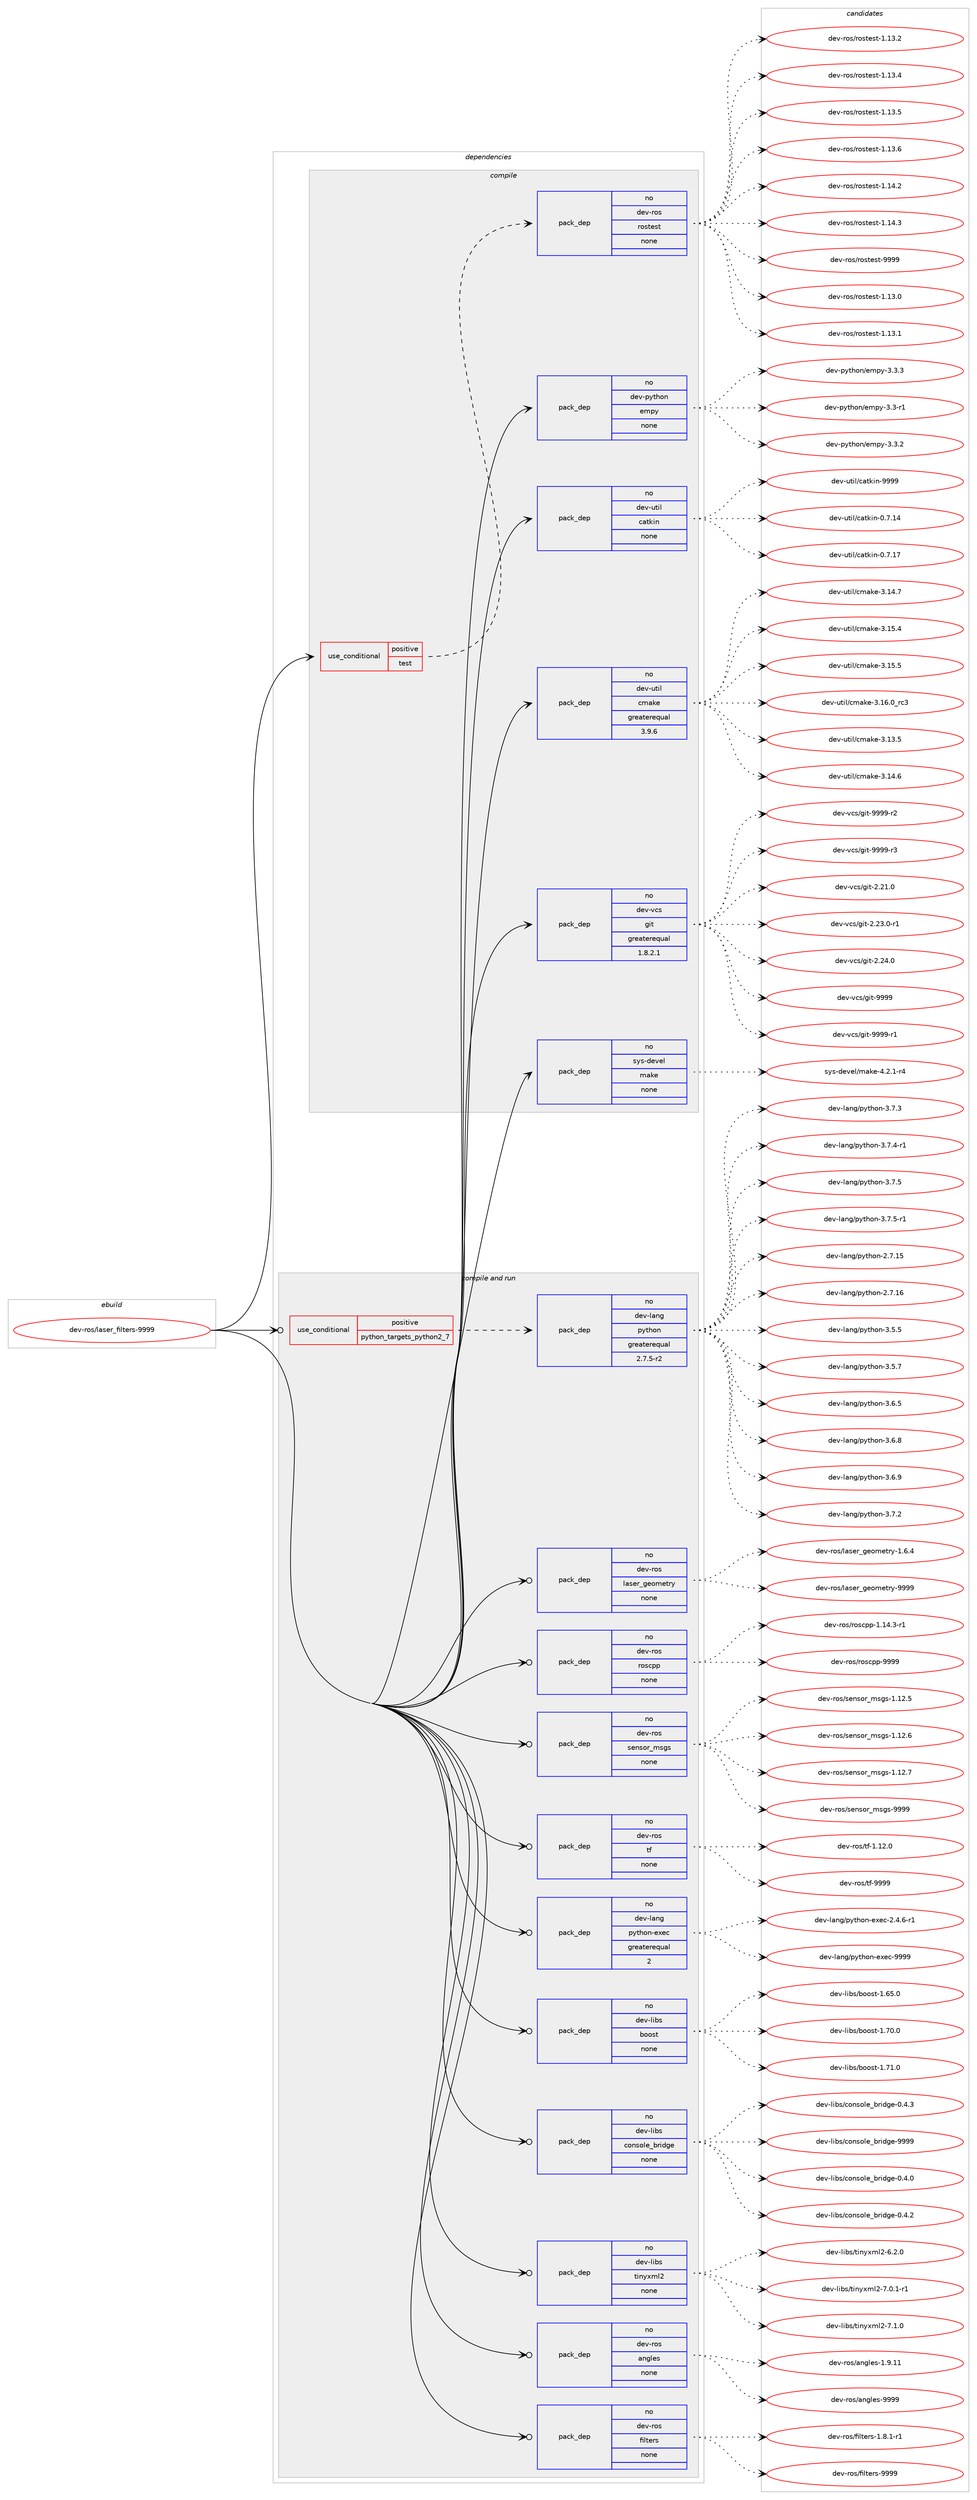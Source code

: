 digraph prolog {

# *************
# Graph options
# *************

newrank=true;
concentrate=true;
compound=true;
graph [rankdir=LR,fontname=Helvetica,fontsize=10,ranksep=1.5];#, ranksep=2.5, nodesep=0.2];
edge  [arrowhead=vee];
node  [fontname=Helvetica,fontsize=10];

# **********
# The ebuild
# **********

subgraph cluster_leftcol {
color=gray;
rank=same;
label=<<i>ebuild</i>>;
id [label="dev-ros/laser_filters-9999", color=red, width=4, href="../dev-ros/laser_filters-9999.svg"];
}

# ****************
# The dependencies
# ****************

subgraph cluster_midcol {
color=gray;
label=<<i>dependencies</i>>;
subgraph cluster_compile {
fillcolor="#eeeeee";
style=filled;
label=<<i>compile</i>>;
subgraph cond153705 {
dependency655417 [label=<<TABLE BORDER="0" CELLBORDER="1" CELLSPACING="0" CELLPADDING="4"><TR><TD ROWSPAN="3" CELLPADDING="10">use_conditional</TD></TR><TR><TD>positive</TD></TR><TR><TD>test</TD></TR></TABLE>>, shape=none, color=red];
subgraph pack489806 {
dependency655418 [label=<<TABLE BORDER="0" CELLBORDER="1" CELLSPACING="0" CELLPADDING="4" WIDTH="220"><TR><TD ROWSPAN="6" CELLPADDING="30">pack_dep</TD></TR><TR><TD WIDTH="110">no</TD></TR><TR><TD>dev-ros</TD></TR><TR><TD>rostest</TD></TR><TR><TD>none</TD></TR><TR><TD></TD></TR></TABLE>>, shape=none, color=blue];
}
dependency655417:e -> dependency655418:w [weight=20,style="dashed",arrowhead="vee"];
}
id:e -> dependency655417:w [weight=20,style="solid",arrowhead="vee"];
subgraph pack489807 {
dependency655419 [label=<<TABLE BORDER="0" CELLBORDER="1" CELLSPACING="0" CELLPADDING="4" WIDTH="220"><TR><TD ROWSPAN="6" CELLPADDING="30">pack_dep</TD></TR><TR><TD WIDTH="110">no</TD></TR><TR><TD>dev-python</TD></TR><TR><TD>empy</TD></TR><TR><TD>none</TD></TR><TR><TD></TD></TR></TABLE>>, shape=none, color=blue];
}
id:e -> dependency655419:w [weight=20,style="solid",arrowhead="vee"];
subgraph pack489808 {
dependency655420 [label=<<TABLE BORDER="0" CELLBORDER="1" CELLSPACING="0" CELLPADDING="4" WIDTH="220"><TR><TD ROWSPAN="6" CELLPADDING="30">pack_dep</TD></TR><TR><TD WIDTH="110">no</TD></TR><TR><TD>dev-util</TD></TR><TR><TD>catkin</TD></TR><TR><TD>none</TD></TR><TR><TD></TD></TR></TABLE>>, shape=none, color=blue];
}
id:e -> dependency655420:w [weight=20,style="solid",arrowhead="vee"];
subgraph pack489809 {
dependency655421 [label=<<TABLE BORDER="0" CELLBORDER="1" CELLSPACING="0" CELLPADDING="4" WIDTH="220"><TR><TD ROWSPAN="6" CELLPADDING="30">pack_dep</TD></TR><TR><TD WIDTH="110">no</TD></TR><TR><TD>dev-util</TD></TR><TR><TD>cmake</TD></TR><TR><TD>greaterequal</TD></TR><TR><TD>3.9.6</TD></TR></TABLE>>, shape=none, color=blue];
}
id:e -> dependency655421:w [weight=20,style="solid",arrowhead="vee"];
subgraph pack489810 {
dependency655422 [label=<<TABLE BORDER="0" CELLBORDER="1" CELLSPACING="0" CELLPADDING="4" WIDTH="220"><TR><TD ROWSPAN="6" CELLPADDING="30">pack_dep</TD></TR><TR><TD WIDTH="110">no</TD></TR><TR><TD>dev-vcs</TD></TR><TR><TD>git</TD></TR><TR><TD>greaterequal</TD></TR><TR><TD>1.8.2.1</TD></TR></TABLE>>, shape=none, color=blue];
}
id:e -> dependency655422:w [weight=20,style="solid",arrowhead="vee"];
subgraph pack489811 {
dependency655423 [label=<<TABLE BORDER="0" CELLBORDER="1" CELLSPACING="0" CELLPADDING="4" WIDTH="220"><TR><TD ROWSPAN="6" CELLPADDING="30">pack_dep</TD></TR><TR><TD WIDTH="110">no</TD></TR><TR><TD>sys-devel</TD></TR><TR><TD>make</TD></TR><TR><TD>none</TD></TR><TR><TD></TD></TR></TABLE>>, shape=none, color=blue];
}
id:e -> dependency655423:w [weight=20,style="solid",arrowhead="vee"];
}
subgraph cluster_compileandrun {
fillcolor="#eeeeee";
style=filled;
label=<<i>compile and run</i>>;
subgraph cond153706 {
dependency655424 [label=<<TABLE BORDER="0" CELLBORDER="1" CELLSPACING="0" CELLPADDING="4"><TR><TD ROWSPAN="3" CELLPADDING="10">use_conditional</TD></TR><TR><TD>positive</TD></TR><TR><TD>python_targets_python2_7</TD></TR></TABLE>>, shape=none, color=red];
subgraph pack489812 {
dependency655425 [label=<<TABLE BORDER="0" CELLBORDER="1" CELLSPACING="0" CELLPADDING="4" WIDTH="220"><TR><TD ROWSPAN="6" CELLPADDING="30">pack_dep</TD></TR><TR><TD WIDTH="110">no</TD></TR><TR><TD>dev-lang</TD></TR><TR><TD>python</TD></TR><TR><TD>greaterequal</TD></TR><TR><TD>2.7.5-r2</TD></TR></TABLE>>, shape=none, color=blue];
}
dependency655424:e -> dependency655425:w [weight=20,style="dashed",arrowhead="vee"];
}
id:e -> dependency655424:w [weight=20,style="solid",arrowhead="odotvee"];
subgraph pack489813 {
dependency655426 [label=<<TABLE BORDER="0" CELLBORDER="1" CELLSPACING="0" CELLPADDING="4" WIDTH="220"><TR><TD ROWSPAN="6" CELLPADDING="30">pack_dep</TD></TR><TR><TD WIDTH="110">no</TD></TR><TR><TD>dev-lang</TD></TR><TR><TD>python-exec</TD></TR><TR><TD>greaterequal</TD></TR><TR><TD>2</TD></TR></TABLE>>, shape=none, color=blue];
}
id:e -> dependency655426:w [weight=20,style="solid",arrowhead="odotvee"];
subgraph pack489814 {
dependency655427 [label=<<TABLE BORDER="0" CELLBORDER="1" CELLSPACING="0" CELLPADDING="4" WIDTH="220"><TR><TD ROWSPAN="6" CELLPADDING="30">pack_dep</TD></TR><TR><TD WIDTH="110">no</TD></TR><TR><TD>dev-libs</TD></TR><TR><TD>boost</TD></TR><TR><TD>none</TD></TR><TR><TD></TD></TR></TABLE>>, shape=none, color=blue];
}
id:e -> dependency655427:w [weight=20,style="solid",arrowhead="odotvee"];
subgraph pack489815 {
dependency655428 [label=<<TABLE BORDER="0" CELLBORDER="1" CELLSPACING="0" CELLPADDING="4" WIDTH="220"><TR><TD ROWSPAN="6" CELLPADDING="30">pack_dep</TD></TR><TR><TD WIDTH="110">no</TD></TR><TR><TD>dev-libs</TD></TR><TR><TD>console_bridge</TD></TR><TR><TD>none</TD></TR><TR><TD></TD></TR></TABLE>>, shape=none, color=blue];
}
id:e -> dependency655428:w [weight=20,style="solid",arrowhead="odotvee"];
subgraph pack489816 {
dependency655429 [label=<<TABLE BORDER="0" CELLBORDER="1" CELLSPACING="0" CELLPADDING="4" WIDTH="220"><TR><TD ROWSPAN="6" CELLPADDING="30">pack_dep</TD></TR><TR><TD WIDTH="110">no</TD></TR><TR><TD>dev-libs</TD></TR><TR><TD>tinyxml2</TD></TR><TR><TD>none</TD></TR><TR><TD></TD></TR></TABLE>>, shape=none, color=blue];
}
id:e -> dependency655429:w [weight=20,style="solid",arrowhead="odotvee"];
subgraph pack489817 {
dependency655430 [label=<<TABLE BORDER="0" CELLBORDER="1" CELLSPACING="0" CELLPADDING="4" WIDTH="220"><TR><TD ROWSPAN="6" CELLPADDING="30">pack_dep</TD></TR><TR><TD WIDTH="110">no</TD></TR><TR><TD>dev-ros</TD></TR><TR><TD>angles</TD></TR><TR><TD>none</TD></TR><TR><TD></TD></TR></TABLE>>, shape=none, color=blue];
}
id:e -> dependency655430:w [weight=20,style="solid",arrowhead="odotvee"];
subgraph pack489818 {
dependency655431 [label=<<TABLE BORDER="0" CELLBORDER="1" CELLSPACING="0" CELLPADDING="4" WIDTH="220"><TR><TD ROWSPAN="6" CELLPADDING="30">pack_dep</TD></TR><TR><TD WIDTH="110">no</TD></TR><TR><TD>dev-ros</TD></TR><TR><TD>filters</TD></TR><TR><TD>none</TD></TR><TR><TD></TD></TR></TABLE>>, shape=none, color=blue];
}
id:e -> dependency655431:w [weight=20,style="solid",arrowhead="odotvee"];
subgraph pack489819 {
dependency655432 [label=<<TABLE BORDER="0" CELLBORDER="1" CELLSPACING="0" CELLPADDING="4" WIDTH="220"><TR><TD ROWSPAN="6" CELLPADDING="30">pack_dep</TD></TR><TR><TD WIDTH="110">no</TD></TR><TR><TD>dev-ros</TD></TR><TR><TD>laser_geometry</TD></TR><TR><TD>none</TD></TR><TR><TD></TD></TR></TABLE>>, shape=none, color=blue];
}
id:e -> dependency655432:w [weight=20,style="solid",arrowhead="odotvee"];
subgraph pack489820 {
dependency655433 [label=<<TABLE BORDER="0" CELLBORDER="1" CELLSPACING="0" CELLPADDING="4" WIDTH="220"><TR><TD ROWSPAN="6" CELLPADDING="30">pack_dep</TD></TR><TR><TD WIDTH="110">no</TD></TR><TR><TD>dev-ros</TD></TR><TR><TD>roscpp</TD></TR><TR><TD>none</TD></TR><TR><TD></TD></TR></TABLE>>, shape=none, color=blue];
}
id:e -> dependency655433:w [weight=20,style="solid",arrowhead="odotvee"];
subgraph pack489821 {
dependency655434 [label=<<TABLE BORDER="0" CELLBORDER="1" CELLSPACING="0" CELLPADDING="4" WIDTH="220"><TR><TD ROWSPAN="6" CELLPADDING="30">pack_dep</TD></TR><TR><TD WIDTH="110">no</TD></TR><TR><TD>dev-ros</TD></TR><TR><TD>sensor_msgs</TD></TR><TR><TD>none</TD></TR><TR><TD></TD></TR></TABLE>>, shape=none, color=blue];
}
id:e -> dependency655434:w [weight=20,style="solid",arrowhead="odotvee"];
subgraph pack489822 {
dependency655435 [label=<<TABLE BORDER="0" CELLBORDER="1" CELLSPACING="0" CELLPADDING="4" WIDTH="220"><TR><TD ROWSPAN="6" CELLPADDING="30">pack_dep</TD></TR><TR><TD WIDTH="110">no</TD></TR><TR><TD>dev-ros</TD></TR><TR><TD>tf</TD></TR><TR><TD>none</TD></TR><TR><TD></TD></TR></TABLE>>, shape=none, color=blue];
}
id:e -> dependency655435:w [weight=20,style="solid",arrowhead="odotvee"];
}
subgraph cluster_run {
fillcolor="#eeeeee";
style=filled;
label=<<i>run</i>>;
}
}

# **************
# The candidates
# **************

subgraph cluster_choices {
rank=same;
color=gray;
label=<<i>candidates</i>>;

subgraph choice489806 {
color=black;
nodesep=1;
choice100101118451141111154711411111511610111511645494649514648 [label="dev-ros/rostest-1.13.0", color=red, width=4,href="../dev-ros/rostest-1.13.0.svg"];
choice100101118451141111154711411111511610111511645494649514649 [label="dev-ros/rostest-1.13.1", color=red, width=4,href="../dev-ros/rostest-1.13.1.svg"];
choice100101118451141111154711411111511610111511645494649514650 [label="dev-ros/rostest-1.13.2", color=red, width=4,href="../dev-ros/rostest-1.13.2.svg"];
choice100101118451141111154711411111511610111511645494649514652 [label="dev-ros/rostest-1.13.4", color=red, width=4,href="../dev-ros/rostest-1.13.4.svg"];
choice100101118451141111154711411111511610111511645494649514653 [label="dev-ros/rostest-1.13.5", color=red, width=4,href="../dev-ros/rostest-1.13.5.svg"];
choice100101118451141111154711411111511610111511645494649514654 [label="dev-ros/rostest-1.13.6", color=red, width=4,href="../dev-ros/rostest-1.13.6.svg"];
choice100101118451141111154711411111511610111511645494649524650 [label="dev-ros/rostest-1.14.2", color=red, width=4,href="../dev-ros/rostest-1.14.2.svg"];
choice100101118451141111154711411111511610111511645494649524651 [label="dev-ros/rostest-1.14.3", color=red, width=4,href="../dev-ros/rostest-1.14.3.svg"];
choice10010111845114111115471141111151161011151164557575757 [label="dev-ros/rostest-9999", color=red, width=4,href="../dev-ros/rostest-9999.svg"];
dependency655418:e -> choice100101118451141111154711411111511610111511645494649514648:w [style=dotted,weight="100"];
dependency655418:e -> choice100101118451141111154711411111511610111511645494649514649:w [style=dotted,weight="100"];
dependency655418:e -> choice100101118451141111154711411111511610111511645494649514650:w [style=dotted,weight="100"];
dependency655418:e -> choice100101118451141111154711411111511610111511645494649514652:w [style=dotted,weight="100"];
dependency655418:e -> choice100101118451141111154711411111511610111511645494649514653:w [style=dotted,weight="100"];
dependency655418:e -> choice100101118451141111154711411111511610111511645494649514654:w [style=dotted,weight="100"];
dependency655418:e -> choice100101118451141111154711411111511610111511645494649524650:w [style=dotted,weight="100"];
dependency655418:e -> choice100101118451141111154711411111511610111511645494649524651:w [style=dotted,weight="100"];
dependency655418:e -> choice10010111845114111115471141111151161011151164557575757:w [style=dotted,weight="100"];
}
subgraph choice489807 {
color=black;
nodesep=1;
choice1001011184511212111610411111047101109112121455146514511449 [label="dev-python/empy-3.3-r1", color=red, width=4,href="../dev-python/empy-3.3-r1.svg"];
choice1001011184511212111610411111047101109112121455146514650 [label="dev-python/empy-3.3.2", color=red, width=4,href="../dev-python/empy-3.3.2.svg"];
choice1001011184511212111610411111047101109112121455146514651 [label="dev-python/empy-3.3.3", color=red, width=4,href="../dev-python/empy-3.3.3.svg"];
dependency655419:e -> choice1001011184511212111610411111047101109112121455146514511449:w [style=dotted,weight="100"];
dependency655419:e -> choice1001011184511212111610411111047101109112121455146514650:w [style=dotted,weight="100"];
dependency655419:e -> choice1001011184511212111610411111047101109112121455146514651:w [style=dotted,weight="100"];
}
subgraph choice489808 {
color=black;
nodesep=1;
choice1001011184511711610510847999711610710511045484655464952 [label="dev-util/catkin-0.7.14", color=red, width=4,href="../dev-util/catkin-0.7.14.svg"];
choice1001011184511711610510847999711610710511045484655464955 [label="dev-util/catkin-0.7.17", color=red, width=4,href="../dev-util/catkin-0.7.17.svg"];
choice100101118451171161051084799971161071051104557575757 [label="dev-util/catkin-9999", color=red, width=4,href="../dev-util/catkin-9999.svg"];
dependency655420:e -> choice1001011184511711610510847999711610710511045484655464952:w [style=dotted,weight="100"];
dependency655420:e -> choice1001011184511711610510847999711610710511045484655464955:w [style=dotted,weight="100"];
dependency655420:e -> choice100101118451171161051084799971161071051104557575757:w [style=dotted,weight="100"];
}
subgraph choice489809 {
color=black;
nodesep=1;
choice1001011184511711610510847991099710710145514649514653 [label="dev-util/cmake-3.13.5", color=red, width=4,href="../dev-util/cmake-3.13.5.svg"];
choice1001011184511711610510847991099710710145514649524654 [label="dev-util/cmake-3.14.6", color=red, width=4,href="../dev-util/cmake-3.14.6.svg"];
choice1001011184511711610510847991099710710145514649524655 [label="dev-util/cmake-3.14.7", color=red, width=4,href="../dev-util/cmake-3.14.7.svg"];
choice1001011184511711610510847991099710710145514649534652 [label="dev-util/cmake-3.15.4", color=red, width=4,href="../dev-util/cmake-3.15.4.svg"];
choice1001011184511711610510847991099710710145514649534653 [label="dev-util/cmake-3.15.5", color=red, width=4,href="../dev-util/cmake-3.15.5.svg"];
choice1001011184511711610510847991099710710145514649544648951149951 [label="dev-util/cmake-3.16.0_rc3", color=red, width=4,href="../dev-util/cmake-3.16.0_rc3.svg"];
dependency655421:e -> choice1001011184511711610510847991099710710145514649514653:w [style=dotted,weight="100"];
dependency655421:e -> choice1001011184511711610510847991099710710145514649524654:w [style=dotted,weight="100"];
dependency655421:e -> choice1001011184511711610510847991099710710145514649524655:w [style=dotted,weight="100"];
dependency655421:e -> choice1001011184511711610510847991099710710145514649534652:w [style=dotted,weight="100"];
dependency655421:e -> choice1001011184511711610510847991099710710145514649534653:w [style=dotted,weight="100"];
dependency655421:e -> choice1001011184511711610510847991099710710145514649544648951149951:w [style=dotted,weight="100"];
}
subgraph choice489810 {
color=black;
nodesep=1;
choice10010111845118991154710310511645504650494648 [label="dev-vcs/git-2.21.0", color=red, width=4,href="../dev-vcs/git-2.21.0.svg"];
choice100101118451189911547103105116455046505146484511449 [label="dev-vcs/git-2.23.0-r1", color=red, width=4,href="../dev-vcs/git-2.23.0-r1.svg"];
choice10010111845118991154710310511645504650524648 [label="dev-vcs/git-2.24.0", color=red, width=4,href="../dev-vcs/git-2.24.0.svg"];
choice1001011184511899115471031051164557575757 [label="dev-vcs/git-9999", color=red, width=4,href="../dev-vcs/git-9999.svg"];
choice10010111845118991154710310511645575757574511449 [label="dev-vcs/git-9999-r1", color=red, width=4,href="../dev-vcs/git-9999-r1.svg"];
choice10010111845118991154710310511645575757574511450 [label="dev-vcs/git-9999-r2", color=red, width=4,href="../dev-vcs/git-9999-r2.svg"];
choice10010111845118991154710310511645575757574511451 [label="dev-vcs/git-9999-r3", color=red, width=4,href="../dev-vcs/git-9999-r3.svg"];
dependency655422:e -> choice10010111845118991154710310511645504650494648:w [style=dotted,weight="100"];
dependency655422:e -> choice100101118451189911547103105116455046505146484511449:w [style=dotted,weight="100"];
dependency655422:e -> choice10010111845118991154710310511645504650524648:w [style=dotted,weight="100"];
dependency655422:e -> choice1001011184511899115471031051164557575757:w [style=dotted,weight="100"];
dependency655422:e -> choice10010111845118991154710310511645575757574511449:w [style=dotted,weight="100"];
dependency655422:e -> choice10010111845118991154710310511645575757574511450:w [style=dotted,weight="100"];
dependency655422:e -> choice10010111845118991154710310511645575757574511451:w [style=dotted,weight="100"];
}
subgraph choice489811 {
color=black;
nodesep=1;
choice1151211154510010111810110847109971071014552465046494511452 [label="sys-devel/make-4.2.1-r4", color=red, width=4,href="../sys-devel/make-4.2.1-r4.svg"];
dependency655423:e -> choice1151211154510010111810110847109971071014552465046494511452:w [style=dotted,weight="100"];
}
subgraph choice489812 {
color=black;
nodesep=1;
choice10010111845108971101034711212111610411111045504655464953 [label="dev-lang/python-2.7.15", color=red, width=4,href="../dev-lang/python-2.7.15.svg"];
choice10010111845108971101034711212111610411111045504655464954 [label="dev-lang/python-2.7.16", color=red, width=4,href="../dev-lang/python-2.7.16.svg"];
choice100101118451089711010347112121116104111110455146534653 [label="dev-lang/python-3.5.5", color=red, width=4,href="../dev-lang/python-3.5.5.svg"];
choice100101118451089711010347112121116104111110455146534655 [label="dev-lang/python-3.5.7", color=red, width=4,href="../dev-lang/python-3.5.7.svg"];
choice100101118451089711010347112121116104111110455146544653 [label="dev-lang/python-3.6.5", color=red, width=4,href="../dev-lang/python-3.6.5.svg"];
choice100101118451089711010347112121116104111110455146544656 [label="dev-lang/python-3.6.8", color=red, width=4,href="../dev-lang/python-3.6.8.svg"];
choice100101118451089711010347112121116104111110455146544657 [label="dev-lang/python-3.6.9", color=red, width=4,href="../dev-lang/python-3.6.9.svg"];
choice100101118451089711010347112121116104111110455146554650 [label="dev-lang/python-3.7.2", color=red, width=4,href="../dev-lang/python-3.7.2.svg"];
choice100101118451089711010347112121116104111110455146554651 [label="dev-lang/python-3.7.3", color=red, width=4,href="../dev-lang/python-3.7.3.svg"];
choice1001011184510897110103471121211161041111104551465546524511449 [label="dev-lang/python-3.7.4-r1", color=red, width=4,href="../dev-lang/python-3.7.4-r1.svg"];
choice100101118451089711010347112121116104111110455146554653 [label="dev-lang/python-3.7.5", color=red, width=4,href="../dev-lang/python-3.7.5.svg"];
choice1001011184510897110103471121211161041111104551465546534511449 [label="dev-lang/python-3.7.5-r1", color=red, width=4,href="../dev-lang/python-3.7.5-r1.svg"];
dependency655425:e -> choice10010111845108971101034711212111610411111045504655464953:w [style=dotted,weight="100"];
dependency655425:e -> choice10010111845108971101034711212111610411111045504655464954:w [style=dotted,weight="100"];
dependency655425:e -> choice100101118451089711010347112121116104111110455146534653:w [style=dotted,weight="100"];
dependency655425:e -> choice100101118451089711010347112121116104111110455146534655:w [style=dotted,weight="100"];
dependency655425:e -> choice100101118451089711010347112121116104111110455146544653:w [style=dotted,weight="100"];
dependency655425:e -> choice100101118451089711010347112121116104111110455146544656:w [style=dotted,weight="100"];
dependency655425:e -> choice100101118451089711010347112121116104111110455146544657:w [style=dotted,weight="100"];
dependency655425:e -> choice100101118451089711010347112121116104111110455146554650:w [style=dotted,weight="100"];
dependency655425:e -> choice100101118451089711010347112121116104111110455146554651:w [style=dotted,weight="100"];
dependency655425:e -> choice1001011184510897110103471121211161041111104551465546524511449:w [style=dotted,weight="100"];
dependency655425:e -> choice100101118451089711010347112121116104111110455146554653:w [style=dotted,weight="100"];
dependency655425:e -> choice1001011184510897110103471121211161041111104551465546534511449:w [style=dotted,weight="100"];
}
subgraph choice489813 {
color=black;
nodesep=1;
choice10010111845108971101034711212111610411111045101120101994550465246544511449 [label="dev-lang/python-exec-2.4.6-r1", color=red, width=4,href="../dev-lang/python-exec-2.4.6-r1.svg"];
choice10010111845108971101034711212111610411111045101120101994557575757 [label="dev-lang/python-exec-9999", color=red, width=4,href="../dev-lang/python-exec-9999.svg"];
dependency655426:e -> choice10010111845108971101034711212111610411111045101120101994550465246544511449:w [style=dotted,weight="100"];
dependency655426:e -> choice10010111845108971101034711212111610411111045101120101994557575757:w [style=dotted,weight="100"];
}
subgraph choice489814 {
color=black;
nodesep=1;
choice1001011184510810598115479811111111511645494654534648 [label="dev-libs/boost-1.65.0", color=red, width=4,href="../dev-libs/boost-1.65.0.svg"];
choice1001011184510810598115479811111111511645494655484648 [label="dev-libs/boost-1.70.0", color=red, width=4,href="../dev-libs/boost-1.70.0.svg"];
choice1001011184510810598115479811111111511645494655494648 [label="dev-libs/boost-1.71.0", color=red, width=4,href="../dev-libs/boost-1.71.0.svg"];
dependency655427:e -> choice1001011184510810598115479811111111511645494654534648:w [style=dotted,weight="100"];
dependency655427:e -> choice1001011184510810598115479811111111511645494655484648:w [style=dotted,weight="100"];
dependency655427:e -> choice1001011184510810598115479811111111511645494655494648:w [style=dotted,weight="100"];
}
subgraph choice489815 {
color=black;
nodesep=1;
choice100101118451081059811547991111101151111081019598114105100103101454846524648 [label="dev-libs/console_bridge-0.4.0", color=red, width=4,href="../dev-libs/console_bridge-0.4.0.svg"];
choice100101118451081059811547991111101151111081019598114105100103101454846524650 [label="dev-libs/console_bridge-0.4.2", color=red, width=4,href="../dev-libs/console_bridge-0.4.2.svg"];
choice100101118451081059811547991111101151111081019598114105100103101454846524651 [label="dev-libs/console_bridge-0.4.3", color=red, width=4,href="../dev-libs/console_bridge-0.4.3.svg"];
choice1001011184510810598115479911111011511110810195981141051001031014557575757 [label="dev-libs/console_bridge-9999", color=red, width=4,href="../dev-libs/console_bridge-9999.svg"];
dependency655428:e -> choice100101118451081059811547991111101151111081019598114105100103101454846524648:w [style=dotted,weight="100"];
dependency655428:e -> choice100101118451081059811547991111101151111081019598114105100103101454846524650:w [style=dotted,weight="100"];
dependency655428:e -> choice100101118451081059811547991111101151111081019598114105100103101454846524651:w [style=dotted,weight="100"];
dependency655428:e -> choice1001011184510810598115479911111011511110810195981141051001031014557575757:w [style=dotted,weight="100"];
}
subgraph choice489816 {
color=black;
nodesep=1;
choice10010111845108105981154711610511012112010910850455446504648 [label="dev-libs/tinyxml2-6.2.0", color=red, width=4,href="../dev-libs/tinyxml2-6.2.0.svg"];
choice100101118451081059811547116105110121120109108504555464846494511449 [label="dev-libs/tinyxml2-7.0.1-r1", color=red, width=4,href="../dev-libs/tinyxml2-7.0.1-r1.svg"];
choice10010111845108105981154711610511012112010910850455546494648 [label="dev-libs/tinyxml2-7.1.0", color=red, width=4,href="../dev-libs/tinyxml2-7.1.0.svg"];
dependency655429:e -> choice10010111845108105981154711610511012112010910850455446504648:w [style=dotted,weight="100"];
dependency655429:e -> choice100101118451081059811547116105110121120109108504555464846494511449:w [style=dotted,weight="100"];
dependency655429:e -> choice10010111845108105981154711610511012112010910850455546494648:w [style=dotted,weight="100"];
}
subgraph choice489817 {
color=black;
nodesep=1;
choice10010111845114111115479711010310810111545494657464949 [label="dev-ros/angles-1.9.11", color=red, width=4,href="../dev-ros/angles-1.9.11.svg"];
choice1001011184511411111547971101031081011154557575757 [label="dev-ros/angles-9999", color=red, width=4,href="../dev-ros/angles-9999.svg"];
dependency655430:e -> choice10010111845114111115479711010310810111545494657464949:w [style=dotted,weight="100"];
dependency655430:e -> choice1001011184511411111547971101031081011154557575757:w [style=dotted,weight="100"];
}
subgraph choice489818 {
color=black;
nodesep=1;
choice10010111845114111115471021051081161011141154549465646494511449 [label="dev-ros/filters-1.8.1-r1", color=red, width=4,href="../dev-ros/filters-1.8.1-r1.svg"];
choice10010111845114111115471021051081161011141154557575757 [label="dev-ros/filters-9999", color=red, width=4,href="../dev-ros/filters-9999.svg"];
dependency655431:e -> choice10010111845114111115471021051081161011141154549465646494511449:w [style=dotted,weight="100"];
dependency655431:e -> choice10010111845114111115471021051081161011141154557575757:w [style=dotted,weight="100"];
}
subgraph choice489819 {
color=black;
nodesep=1;
choice10010111845114111115471089711510111495103101111109101116114121454946544652 [label="dev-ros/laser_geometry-1.6.4", color=red, width=4,href="../dev-ros/laser_geometry-1.6.4.svg"];
choice100101118451141111154710897115101114951031011111091011161141214557575757 [label="dev-ros/laser_geometry-9999", color=red, width=4,href="../dev-ros/laser_geometry-9999.svg"];
dependency655432:e -> choice10010111845114111115471089711510111495103101111109101116114121454946544652:w [style=dotted,weight="100"];
dependency655432:e -> choice100101118451141111154710897115101114951031011111091011161141214557575757:w [style=dotted,weight="100"];
}
subgraph choice489820 {
color=black;
nodesep=1;
choice100101118451141111154711411111599112112454946495246514511449 [label="dev-ros/roscpp-1.14.3-r1", color=red, width=4,href="../dev-ros/roscpp-1.14.3-r1.svg"];
choice1001011184511411111547114111115991121124557575757 [label="dev-ros/roscpp-9999", color=red, width=4,href="../dev-ros/roscpp-9999.svg"];
dependency655433:e -> choice100101118451141111154711411111599112112454946495246514511449:w [style=dotted,weight="100"];
dependency655433:e -> choice1001011184511411111547114111115991121124557575757:w [style=dotted,weight="100"];
}
subgraph choice489821 {
color=black;
nodesep=1;
choice10010111845114111115471151011101151111149510911510311545494649504653 [label="dev-ros/sensor_msgs-1.12.5", color=red, width=4,href="../dev-ros/sensor_msgs-1.12.5.svg"];
choice10010111845114111115471151011101151111149510911510311545494649504654 [label="dev-ros/sensor_msgs-1.12.6", color=red, width=4,href="../dev-ros/sensor_msgs-1.12.6.svg"];
choice10010111845114111115471151011101151111149510911510311545494649504655 [label="dev-ros/sensor_msgs-1.12.7", color=red, width=4,href="../dev-ros/sensor_msgs-1.12.7.svg"];
choice1001011184511411111547115101110115111114951091151031154557575757 [label="dev-ros/sensor_msgs-9999", color=red, width=4,href="../dev-ros/sensor_msgs-9999.svg"];
dependency655434:e -> choice10010111845114111115471151011101151111149510911510311545494649504653:w [style=dotted,weight="100"];
dependency655434:e -> choice10010111845114111115471151011101151111149510911510311545494649504654:w [style=dotted,weight="100"];
dependency655434:e -> choice10010111845114111115471151011101151111149510911510311545494649504655:w [style=dotted,weight="100"];
dependency655434:e -> choice1001011184511411111547115101110115111114951091151031154557575757:w [style=dotted,weight="100"];
}
subgraph choice489822 {
color=black;
nodesep=1;
choice100101118451141111154711610245494649504648 [label="dev-ros/tf-1.12.0", color=red, width=4,href="../dev-ros/tf-1.12.0.svg"];
choice10010111845114111115471161024557575757 [label="dev-ros/tf-9999", color=red, width=4,href="../dev-ros/tf-9999.svg"];
dependency655435:e -> choice100101118451141111154711610245494649504648:w [style=dotted,weight="100"];
dependency655435:e -> choice10010111845114111115471161024557575757:w [style=dotted,weight="100"];
}
}

}
